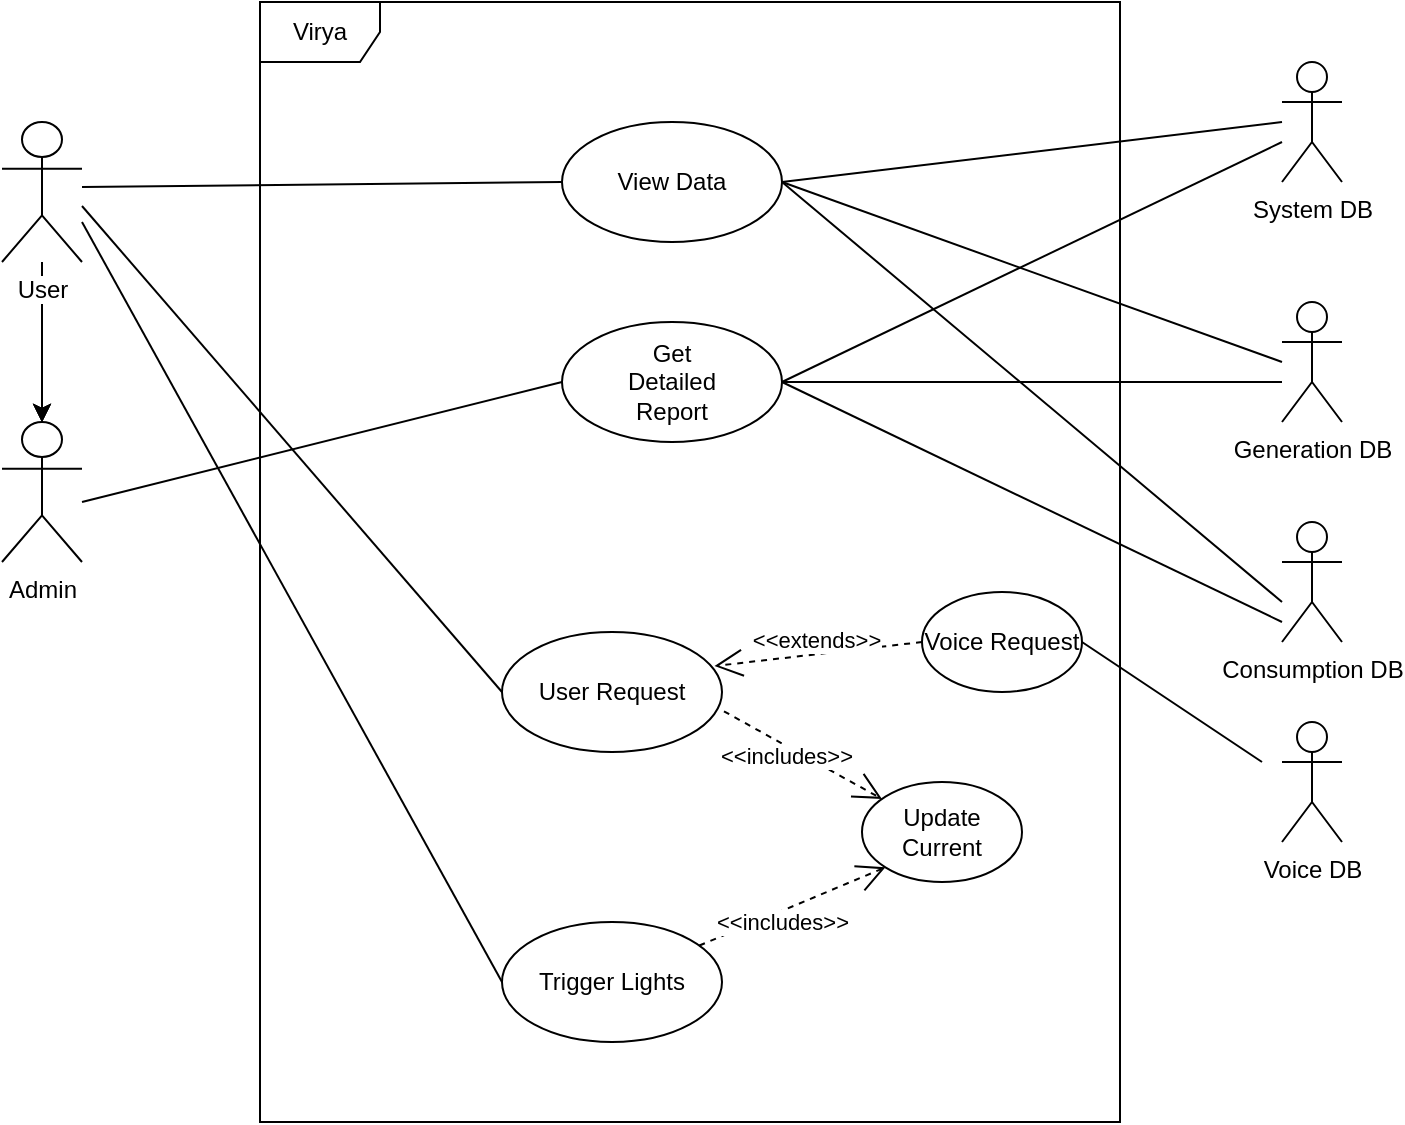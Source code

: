<mxfile version="12.1.1" type="device" pages="1"><diagram id="UpsN1ndQc_L-3mCdPqEz" name="Page-1"><mxGraphModel dx="1278" dy="548" grid="1" gridSize="10" guides="1" tooltips="1" connect="1" arrows="1" fold="1" page="1" pageScale="1" pageWidth="850" pageHeight="1100" math="0" shadow="0"><root><mxCell id="0"/><mxCell id="1" parent="0"/><mxCell id="Sds5diYVqkXYAUcJh6pZ-1" value="Virya" style="shape=umlFrame;whiteSpace=wrap;html=1;" parent="1" vertex="1"><mxGeometry x="209" y="20" width="430" height="560" as="geometry"/></mxCell><mxCell id="Sds5diYVqkXYAUcJh6pZ-4" value="" style="edgeStyle=orthogonalEdgeStyle;rounded=0;orthogonalLoop=1;jettySize=auto;html=1;" parent="1" source="Sds5diYVqkXYAUcJh6pZ-2" target="Sds5diYVqkXYAUcJh6pZ-3" edge="1"><mxGeometry relative="1" as="geometry"/></mxCell><mxCell id="Sds5diYVqkXYAUcJh6pZ-6" value="" style="edgeStyle=orthogonalEdgeStyle;rounded=0;orthogonalLoop=1;jettySize=auto;html=1;" parent="1" source="Sds5diYVqkXYAUcJh6pZ-2" target="Sds5diYVqkXYAUcJh6pZ-3" edge="1"><mxGeometry relative="1" as="geometry"/></mxCell><mxCell id="Sds5diYVqkXYAUcJh6pZ-7" value="" style="edgeStyle=orthogonalEdgeStyle;rounded=0;orthogonalLoop=1;jettySize=auto;html=1;" parent="1" source="Sds5diYVqkXYAUcJh6pZ-2" target="Sds5diYVqkXYAUcJh6pZ-3" edge="1"><mxGeometry relative="1" as="geometry"/></mxCell><mxCell id="Sds5diYVqkXYAUcJh6pZ-8" value="" style="edgeStyle=orthogonalEdgeStyle;rounded=0;orthogonalLoop=1;jettySize=auto;html=1;" parent="1" source="Sds5diYVqkXYAUcJh6pZ-2" target="Sds5diYVqkXYAUcJh6pZ-3" edge="1"><mxGeometry relative="1" as="geometry"/></mxCell><mxCell id="Sds5diYVqkXYAUcJh6pZ-2" value="User" style="shape=umlActor;verticalLabelPosition=bottom;labelBackgroundColor=#ffffff;verticalAlign=top;html=1;" parent="1" vertex="1"><mxGeometry x="80" y="80" width="40" height="70" as="geometry"/></mxCell><mxCell id="Sds5diYVqkXYAUcJh6pZ-3" value="Admin" style="shape=umlActor;verticalLabelPosition=bottom;labelBackgroundColor=#ffffff;verticalAlign=top;html=1;" parent="1" vertex="1"><mxGeometry x="80" y="230" width="40" height="70" as="geometry"/></mxCell><mxCell id="Sds5diYVqkXYAUcJh6pZ-9" value="View Data" style="ellipse;whiteSpace=wrap;html=1;" parent="1" vertex="1"><mxGeometry x="360" y="80" width="110" height="60" as="geometry"/></mxCell><mxCell id="Sds5diYVqkXYAUcJh6pZ-10" value="System DB" style="shape=umlActor;verticalLabelPosition=bottom;labelBackgroundColor=#ffffff;verticalAlign=top;html=1;" parent="1" vertex="1"><mxGeometry x="720" y="50" width="30" height="60" as="geometry"/></mxCell><mxCell id="Sds5diYVqkXYAUcJh6pZ-13" value="Generation DB" style="shape=umlActor;verticalLabelPosition=bottom;labelBackgroundColor=#ffffff;verticalAlign=top;html=1;" parent="1" vertex="1"><mxGeometry x="720" y="170" width="30" height="60" as="geometry"/></mxCell><mxCell id="Sds5diYVqkXYAUcJh6pZ-16" value="Consumption DB" style="shape=umlActor;verticalLabelPosition=bottom;labelBackgroundColor=#ffffff;verticalAlign=top;html=1;" parent="1" vertex="1"><mxGeometry x="720" y="280" width="30" height="60" as="geometry"/></mxCell><mxCell id="Sds5diYVqkXYAUcJh6pZ-17" value="Voice DB" style="shape=umlActor;verticalLabelPosition=bottom;labelBackgroundColor=#ffffff;verticalAlign=top;html=1;" parent="1" vertex="1"><mxGeometry x="720" y="380" width="30" height="60" as="geometry"/></mxCell><mxCell id="Sds5diYVqkXYAUcJh6pZ-18" value="" style="endArrow=none;html=1;entryX=0;entryY=0.5;entryDx=0;entryDy=0;" parent="1" target="Sds5diYVqkXYAUcJh6pZ-9" edge="1"><mxGeometry width="50" height="50" relative="1" as="geometry"><mxPoint x="120" y="112.471" as="sourcePoint"/><mxPoint x="130" y="610" as="targetPoint"/></mxGeometry></mxCell><mxCell id="Sds5diYVqkXYAUcJh6pZ-19" value="" style="endArrow=none;html=1;exitX=1;exitY=0.5;exitDx=0;exitDy=0;" parent="1" source="Sds5diYVqkXYAUcJh6pZ-9" edge="1"><mxGeometry width="50" height="50" relative="1" as="geometry"><mxPoint x="80" y="660" as="sourcePoint"/><mxPoint x="720" y="80" as="targetPoint"/></mxGeometry></mxCell><mxCell id="Sds5diYVqkXYAUcJh6pZ-20" value="" style="endArrow=none;html=1;entryX=1;entryY=0.5;entryDx=0;entryDy=0;" parent="1" target="Sds5diYVqkXYAUcJh6pZ-9" edge="1"><mxGeometry width="50" height="50" relative="1" as="geometry"><mxPoint x="720" y="200" as="sourcePoint"/><mxPoint x="130" y="610" as="targetPoint"/></mxGeometry></mxCell><mxCell id="Sds5diYVqkXYAUcJh6pZ-21" value="" style="endArrow=none;html=1;exitX=1;exitY=0.5;exitDx=0;exitDy=0;" parent="1" source="Sds5diYVqkXYAUcJh6pZ-9" edge="1"><mxGeometry width="50" height="50" relative="1" as="geometry"><mxPoint x="680" y="350" as="sourcePoint"/><mxPoint x="720" y="320" as="targetPoint"/></mxGeometry></mxCell><mxCell id="Sds5diYVqkXYAUcJh6pZ-25" value="Get &lt;br&gt;Detailed&lt;br&gt;Report" style="ellipse;whiteSpace=wrap;html=1;" parent="1" vertex="1"><mxGeometry x="360" y="180" width="110" height="60" as="geometry"/></mxCell><mxCell id="Sds5diYVqkXYAUcJh6pZ-26" value="" style="endArrow=none;html=1;entryX=0;entryY=0.5;entryDx=0;entryDy=0;" parent="1" target="Sds5diYVqkXYAUcJh6pZ-25" edge="1"><mxGeometry width="50" height="50" relative="1" as="geometry"><mxPoint x="120" y="270" as="sourcePoint"/><mxPoint x="300" y="220" as="targetPoint"/></mxGeometry></mxCell><mxCell id="Sds5diYVqkXYAUcJh6pZ-27" value="" style="endArrow=none;html=1;exitX=1;exitY=0.5;exitDx=0;exitDy=0;" parent="1" source="Sds5diYVqkXYAUcJh6pZ-25" edge="1"><mxGeometry width="50" height="50" relative="1" as="geometry"><mxPoint x="510" y="280" as="sourcePoint"/><mxPoint x="720" y="90" as="targetPoint"/></mxGeometry></mxCell><mxCell id="Sds5diYVqkXYAUcJh6pZ-28" value="" style="endArrow=none;html=1;exitX=1;exitY=0.5;exitDx=0;exitDy=0;" parent="1" source="Sds5diYVqkXYAUcJh6pZ-25" edge="1"><mxGeometry width="50" height="50" relative="1" as="geometry"><mxPoint x="390" y="340" as="sourcePoint"/><mxPoint x="720" y="210" as="targetPoint"/></mxGeometry></mxCell><mxCell id="Sds5diYVqkXYAUcJh6pZ-29" value="" style="endArrow=none;html=1;exitX=1;exitY=0.5;exitDx=0;exitDy=0;" parent="1" source="Sds5diYVqkXYAUcJh6pZ-25" edge="1"><mxGeometry width="50" height="50" relative="1" as="geometry"><mxPoint x="450" y="310" as="sourcePoint"/><mxPoint x="720" y="330" as="targetPoint"/></mxGeometry></mxCell><mxCell id="Sds5diYVqkXYAUcJh6pZ-30" value="User Request" style="ellipse;whiteSpace=wrap;html=1;" parent="1" vertex="1"><mxGeometry x="330" y="335" width="110" height="60" as="geometry"/></mxCell><mxCell id="Sds5diYVqkXYAUcJh6pZ-31" value="&amp;lt;&amp;lt;extends&amp;gt;&amp;gt;" style="endArrow=open;endSize=12;dashed=1;html=1;entryX=0.966;entryY=0.284;entryDx=0;entryDy=0;exitX=0;exitY=0.5;exitDx=0;exitDy=0;entryPerimeter=0;" parent="1" source="Sds5diYVqkXYAUcJh6pZ-32" target="Sds5diYVqkXYAUcJh6pZ-30" edge="1"><mxGeometry x="0.011" y="-7" width="160" relative="1" as="geometry"><mxPoint x="20" y="510" as="sourcePoint"/><mxPoint x="530" y="400" as="targetPoint"/><mxPoint as="offset"/></mxGeometry></mxCell><mxCell id="Sds5diYVqkXYAUcJh6pZ-32" value="Voice Request" style="ellipse;whiteSpace=wrap;html=1;" parent="1" vertex="1"><mxGeometry x="540" y="315" width="80" height="50" as="geometry"/></mxCell><mxCell id="Sds5diYVqkXYAUcJh6pZ-33" value="" style="endArrow=none;html=1;entryX=0;entryY=0.5;entryDx=0;entryDy=0;" parent="1" target="Sds5diYVqkXYAUcJh6pZ-30" edge="1"><mxGeometry width="50" height="50" relative="1" as="geometry"><mxPoint x="120" y="122" as="sourcePoint"/><mxPoint x="370" y="120.0" as="targetPoint"/></mxGeometry></mxCell><mxCell id="Sds5diYVqkXYAUcJh6pZ-35" value="" style="endArrow=none;html=1;entryX=1;entryY=0.5;entryDx=0;entryDy=0;" parent="1" target="Sds5diYVqkXYAUcJh6pZ-32" edge="1"><mxGeometry width="50" height="50" relative="1" as="geometry"><mxPoint x="710" y="400" as="sourcePoint"/><mxPoint x="620" y="470" as="targetPoint"/></mxGeometry></mxCell><mxCell id="Sds5diYVqkXYAUcJh6pZ-36" value="Trigger Lights" style="ellipse;whiteSpace=wrap;html=1;" parent="1" vertex="1"><mxGeometry x="330" y="480" width="110" height="60" as="geometry"/></mxCell><mxCell id="Sds5diYVqkXYAUcJh6pZ-38" value="" style="endArrow=none;html=1;exitX=0;exitY=0.5;exitDx=0;exitDy=0;" parent="1" source="Sds5diYVqkXYAUcJh6pZ-36" edge="1"><mxGeometry width="50" height="50" relative="1" as="geometry"><mxPoint x="260" y="210" as="sourcePoint"/><mxPoint x="120" y="130" as="targetPoint"/></mxGeometry></mxCell><mxCell id="Sds5diYVqkXYAUcJh6pZ-42" value="Update Current" style="ellipse;whiteSpace=wrap;html=1;" parent="1" vertex="1"><mxGeometry x="510" y="410" width="80" height="50" as="geometry"/></mxCell><mxCell id="Sds5diYVqkXYAUcJh6pZ-45" value="&amp;lt;&amp;lt;includes&amp;gt;&amp;gt;" style="endArrow=open;endSize=12;dashed=1;html=1;entryX=0;entryY=1;entryDx=0;entryDy=0;" parent="1" source="Sds5diYVqkXYAUcJh6pZ-36" target="Sds5diYVqkXYAUcJh6pZ-42" edge="1"><mxGeometry x="-0.155" y="-5" width="160" relative="1" as="geometry"><mxPoint x="446.37" y="384.72" as="sourcePoint"/><mxPoint x="529.522" y="428.809" as="targetPoint"/><mxPoint as="offset"/></mxGeometry></mxCell><mxCell id="Sds5diYVqkXYAUcJh6pZ-46" value="&amp;lt;&amp;lt;includes&amp;gt;&amp;gt;" style="endArrow=open;endSize=12;dashed=1;html=1;exitX=1.009;exitY=0.661;exitDx=0;exitDy=0;exitPerimeter=0;" parent="1" source="Sds5diYVqkXYAUcJh6pZ-30" target="Sds5diYVqkXYAUcJh6pZ-42" edge="1"><mxGeometry x="-0.155" y="-5" width="160" relative="1" as="geometry"><mxPoint x="438.818" y="501.868" as="sourcePoint"/><mxPoint x="531.549" y="462.573" as="targetPoint"/><mxPoint as="offset"/></mxGeometry></mxCell></root></mxGraphModel></diagram></mxfile>